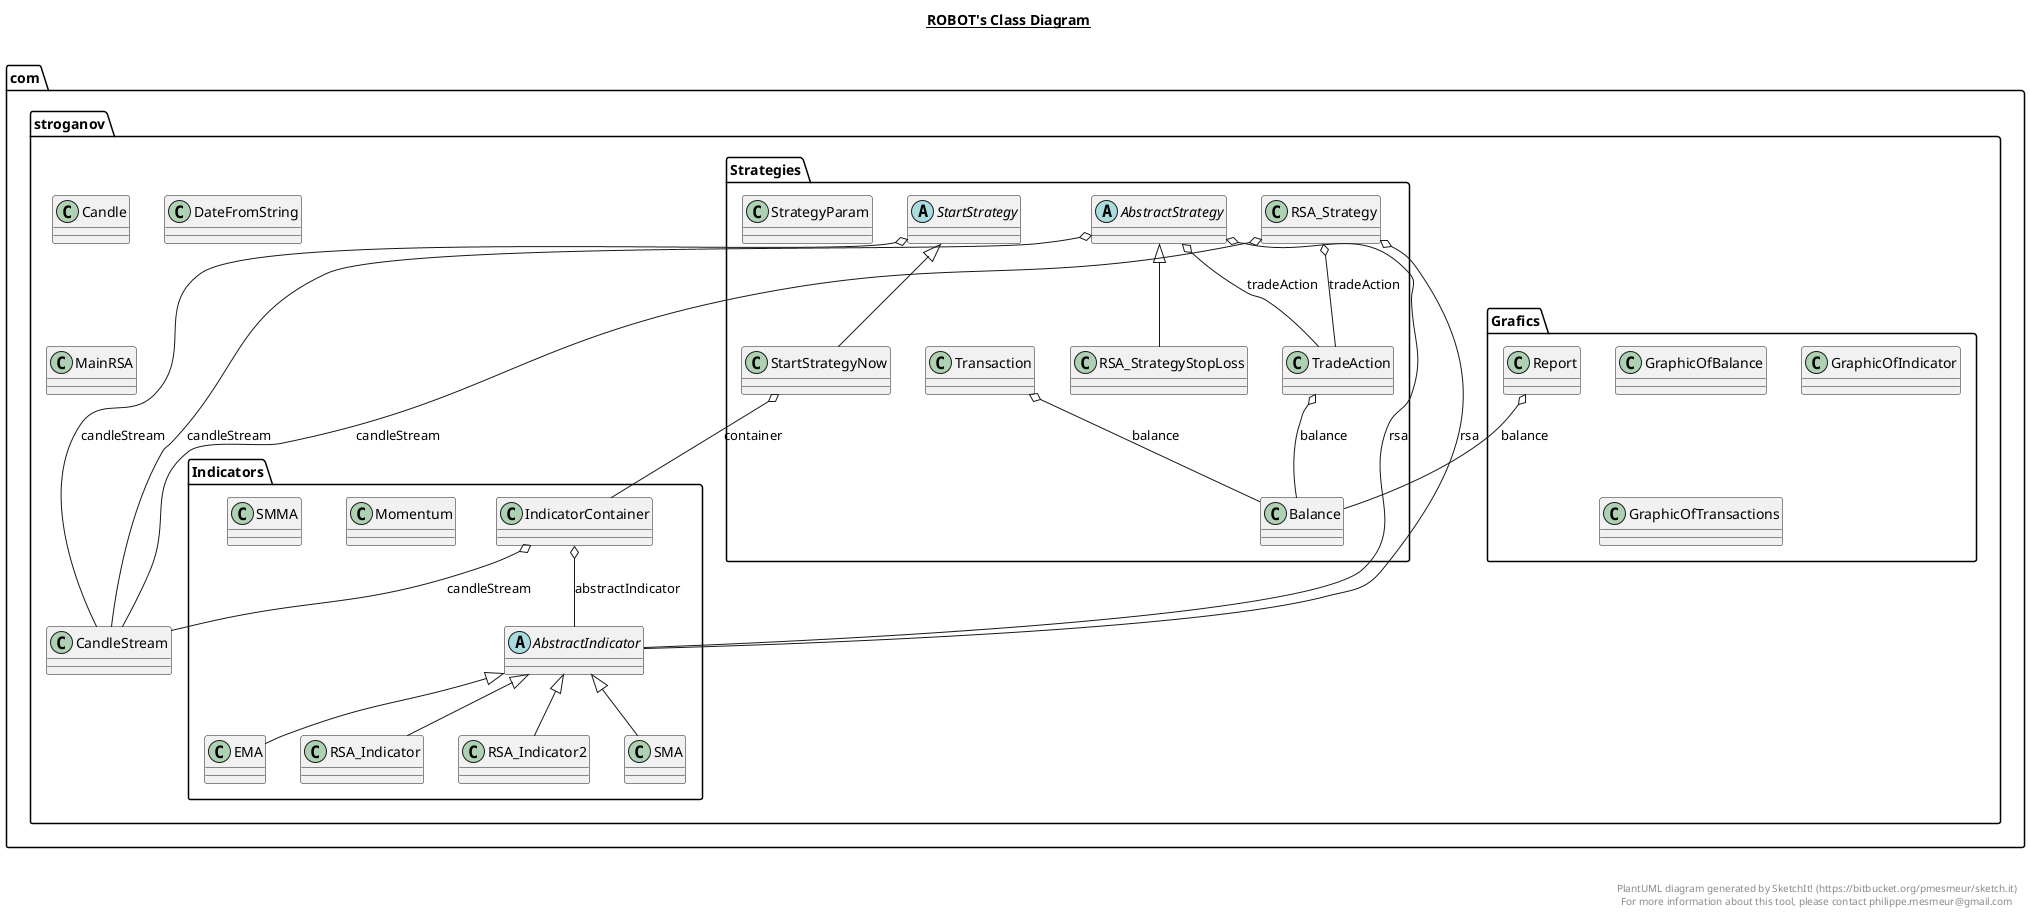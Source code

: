 @startuml

title __ROBOT's Class Diagram__\n

  namespace com.stroganov {
    class com.stroganov.Candle {
    }
  }
  

  namespace com.stroganov {
    class com.stroganov.CandleStream {
    }
  }
  

  namespace com.stroganov {
    class com.stroganov.DateFromString {
    }
  }
  

  namespace com.stroganov {
    namespace Grafics {
      class com.stroganov.Grafics.GraphicOfBalance {
      }
    }
  }
  

  namespace com.stroganov {
    namespace Grafics {
      class com.stroganov.Grafics.GraphicOfIndicator {
      }
    }
  }
  

  namespace com.stroganov {
    namespace Grafics {
      class com.stroganov.Grafics.GraphicOfTransactions {
      }
    }
  }
  

  namespace com.stroganov {
    namespace Grafics {
      class com.stroganov.Grafics.Report {
      }
    }
  }
  

  namespace com.stroganov {
    namespace Indicators {
      abstract class com.stroganov.Indicators.AbstractIndicator {
      }
    }
  }
  

  namespace com.stroganov {
    namespace Indicators {
      class com.stroganov.Indicators.EMA {
      }
    }
  }
  

  namespace com.stroganov {
    namespace Indicators {
      class com.stroganov.Indicators.IndicatorContainer {
      }
    }
  }
  

  namespace com.stroganov {
    namespace Indicators {
      class com.stroganov.Indicators.Momentum {
      }
    }
  }
  

  namespace com.stroganov {
    namespace Indicators {
      class com.stroganov.Indicators.RSA_Indicator {
      }
    }
  }
  

  namespace com.stroganov {
    namespace Indicators {
      class com.stroganov.Indicators.RSA_Indicator2 {
      }
    }
  }
  

  namespace com.stroganov {
    namespace Indicators {
      class com.stroganov.Indicators.SMA {
      }
    }
  }
  

  namespace com.stroganov {
    namespace Indicators {
      class com.stroganov.Indicators.SMMA {
      }
    }
  }
  

  namespace com.stroganov {
    class com.stroganov.MainRSA {
    }
  }
  

  namespace com.stroganov {
    namespace Strategies {
      abstract class com.stroganov.Strategies.AbstractStrategy {
      }
    }
  }
  

  namespace com.stroganov {
    namespace Strategies {
      class com.stroganov.Strategies.Balance {
      }
    }
  }
  

  namespace com.stroganov {
    namespace Strategies {
      class com.stroganov.Strategies.RSA_Strategy {
      }
    }
  }
  

  namespace com.stroganov {
    namespace Strategies {
      class com.stroganov.Strategies.RSA_StrategyStopLoss {
      }
    }
  }
  

  namespace com.stroganov {
    namespace Strategies {
      abstract class com.stroganov.Strategies.StartStrategy {
      }
    }
  }
  

  namespace com.stroganov {
    namespace Strategies {
      class com.stroganov.Strategies.StartStrategyNow {
      }
    }
  }
  

  namespace com.stroganov {
    namespace Strategies {
      class com.stroganov.Strategies.StrategyParam {
      }
    }
  }
  

  namespace com.stroganov {
    namespace Strategies {
      class com.stroganov.Strategies.TradeAction {
      }
    }
  }
  

  namespace com.stroganov {
    namespace Strategies {
      class com.stroganov.Strategies.Transaction {
      }
    }
  }
  

  com.stroganov.Grafics.Report o-- com.stroganov.Strategies.Balance : balance
  com.stroganov.Indicators.EMA -up-|> com.stroganov.Indicators.AbstractIndicator
  com.stroganov.Indicators.IndicatorContainer o-- com.stroganov.Indicators.AbstractIndicator : abstractIndicator
  com.stroganov.Indicators.IndicatorContainer o-- com.stroganov.CandleStream : candleStream
  com.stroganov.Indicators.RSA_Indicator -up-|> com.stroganov.Indicators.AbstractIndicator
  com.stroganov.Indicators.RSA_Indicator2 -up-|> com.stroganov.Indicators.AbstractIndicator
  com.stroganov.Indicators.SMA -up-|> com.stroganov.Indicators.AbstractIndicator
  com.stroganov.Strategies.AbstractStrategy o-- com.stroganov.CandleStream : candleStream
  com.stroganov.Strategies.AbstractStrategy o-- com.stroganov.Indicators.AbstractIndicator : rsa
  com.stroganov.Strategies.AbstractStrategy o-- com.stroganov.Strategies.TradeAction : tradeAction
  com.stroganov.Strategies.RSA_Strategy o-- com.stroganov.CandleStream : candleStream
  com.stroganov.Strategies.RSA_Strategy o-- com.stroganov.Indicators.AbstractIndicator : rsa
  com.stroganov.Strategies.RSA_Strategy o-- com.stroganov.Strategies.TradeAction : tradeAction
  com.stroganov.Strategies.RSA_StrategyStopLoss -up-|> com.stroganov.Strategies.AbstractStrategy
  com.stroganov.Strategies.StartStrategy o-- com.stroganov.CandleStream : candleStream
  com.stroganov.Strategies.StartStrategyNow -up-|> com.stroganov.Strategies.StartStrategy
  com.stroganov.Strategies.StartStrategyNow o-- com.stroganov.Indicators.IndicatorContainer : container
  com.stroganov.Strategies.TradeAction o-- com.stroganov.Strategies.Balance : balance
  com.stroganov.Strategies.Transaction o-- com.stroganov.Strategies.Balance : balance


right footer


PlantUML diagram generated by SketchIt! (https://bitbucket.org/pmesmeur/sketch.it)
For more information about this tool, please contact philippe.mesmeur@gmail.com
endfooter

@enduml
